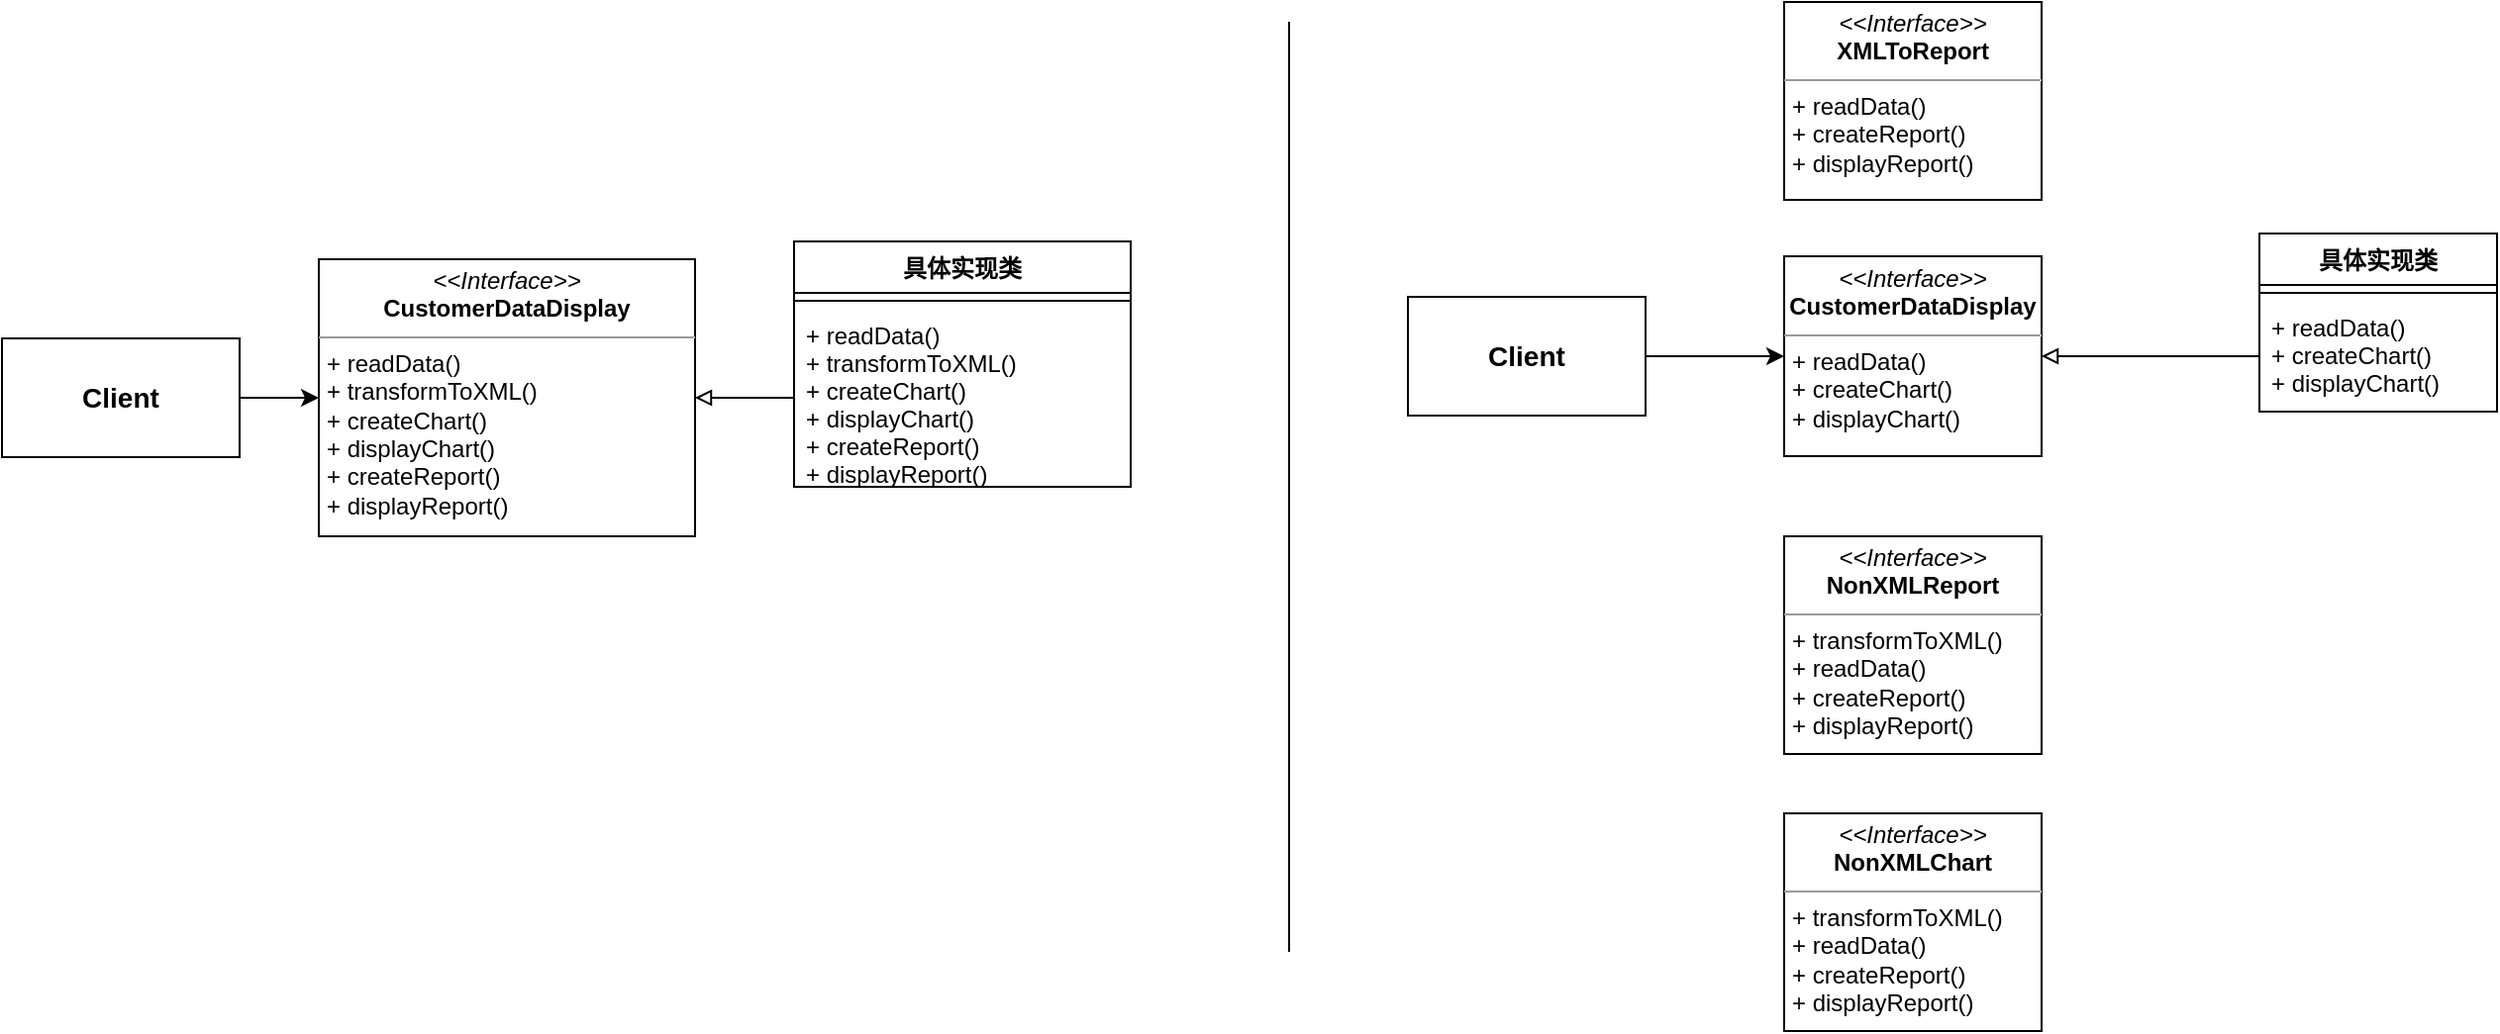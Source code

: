 <mxfile version="15.2.7" type="device"><diagram id="384dIuOXf7SroQvu9VfM" name="第 1 页"><mxGraphModel dx="1024" dy="592" grid="1" gridSize="10" guides="1" tooltips="1" connect="1" arrows="1" fold="1" page="1" pageScale="1" pageWidth="827" pageHeight="1169" math="0" shadow="0"><root><mxCell id="0"/><mxCell id="1" parent="0"/><mxCell id="aZQbnRTLbgznMDiE-Zxe-3" style="edgeStyle=orthogonalEdgeStyle;rounded=0;orthogonalLoop=1;jettySize=auto;html=1;exitX=1;exitY=0.5;exitDx=0;exitDy=0;entryX=0;entryY=0.5;entryDx=0;entryDy=0;" edge="1" parent="1" source="aZQbnRTLbgznMDiE-Zxe-1" target="aZQbnRTLbgznMDiE-Zxe-2"><mxGeometry relative="1" as="geometry"/></mxCell><mxCell id="aZQbnRTLbgznMDiE-Zxe-1" value="&lt;b&gt;&lt;font style=&quot;font-size: 14px&quot;&gt;Client&lt;/font&gt;&lt;/b&gt;" style="rounded=0;whiteSpace=wrap;html=1;" vertex="1" parent="1"><mxGeometry y="190" width="120" height="60" as="geometry"/></mxCell><mxCell id="aZQbnRTLbgznMDiE-Zxe-2" value="&lt;p style=&quot;margin: 0px ; margin-top: 4px ; text-align: center&quot;&gt;&lt;i&gt;&amp;lt;&amp;lt;Interface&amp;gt;&amp;gt;&lt;/i&gt;&lt;br&gt;&lt;b&gt;CustomerDataDisplay&lt;/b&gt;&lt;/p&gt;&lt;hr size=&quot;1&quot;&gt;&lt;p style=&quot;margin: 0px ; margin-left: 4px&quot;&gt;+ readData()&lt;/p&gt;&lt;p style=&quot;margin: 0px ; margin-left: 4px&quot;&gt;+ transformToXML()&lt;/p&gt;&lt;p style=&quot;margin: 0px ; margin-left: 4px&quot;&gt;+ createChart()&lt;/p&gt;&lt;p style=&quot;margin: 0px ; margin-left: 4px&quot;&gt;+ displayChart()&lt;/p&gt;&lt;p style=&quot;margin: 0px ; margin-left: 4px&quot;&gt;+ createReport()&lt;/p&gt;&lt;p style=&quot;margin: 0px ; margin-left: 4px&quot;&gt;+ displayReport()&lt;/p&gt;" style="verticalAlign=top;align=left;overflow=fill;fontSize=12;fontFamily=Helvetica;html=1;" vertex="1" parent="1"><mxGeometry x="160" y="150" width="190" height="140" as="geometry"/></mxCell><mxCell id="aZQbnRTLbgznMDiE-Zxe-4" value="具体实现类" style="swimlane;fontStyle=1;align=center;verticalAlign=top;childLayout=stackLayout;horizontal=1;startSize=26;horizontalStack=0;resizeParent=1;resizeParentMax=0;resizeLast=0;collapsible=1;marginBottom=0;" vertex="1" parent="1"><mxGeometry x="400" y="141" width="170" height="124" as="geometry"/></mxCell><mxCell id="aZQbnRTLbgznMDiE-Zxe-6" value="" style="line;strokeWidth=1;fillColor=none;align=left;verticalAlign=middle;spacingTop=-1;spacingLeft=3;spacingRight=3;rotatable=0;labelPosition=right;points=[];portConstraint=eastwest;" vertex="1" parent="aZQbnRTLbgznMDiE-Zxe-4"><mxGeometry y="26" width="170" height="8" as="geometry"/></mxCell><mxCell id="aZQbnRTLbgznMDiE-Zxe-7" value="+ readData()&#10;+ transformToXML()&#10;+ createChart()&#10;+ displayChart()&#10;+ createReport()&#10;+ displayReport()" style="text;strokeColor=none;fillColor=none;align=left;verticalAlign=top;spacingLeft=4;spacingRight=4;overflow=hidden;rotatable=0;points=[[0,0.5],[1,0.5]];portConstraint=eastwest;" vertex="1" parent="aZQbnRTLbgznMDiE-Zxe-4"><mxGeometry y="34" width="170" height="90" as="geometry"/></mxCell><mxCell id="aZQbnRTLbgznMDiE-Zxe-8" style="edgeStyle=orthogonalEdgeStyle;rounded=0;orthogonalLoop=1;jettySize=auto;html=1;exitX=0;exitY=0.5;exitDx=0;exitDy=0;entryX=1;entryY=0.5;entryDx=0;entryDy=0;endArrow=block;endFill=0;" edge="1" parent="1" source="aZQbnRTLbgznMDiE-Zxe-7" target="aZQbnRTLbgznMDiE-Zxe-2"><mxGeometry relative="1" as="geometry"/></mxCell><mxCell id="aZQbnRTLbgznMDiE-Zxe-9" style="edgeStyle=orthogonalEdgeStyle;rounded=0;orthogonalLoop=1;jettySize=auto;html=1;exitX=1;exitY=0.5;exitDx=0;exitDy=0;entryX=0;entryY=0.5;entryDx=0;entryDy=0;" edge="1" parent="1" source="aZQbnRTLbgznMDiE-Zxe-10" target="aZQbnRTLbgznMDiE-Zxe-11"><mxGeometry relative="1" as="geometry"/></mxCell><mxCell id="aZQbnRTLbgznMDiE-Zxe-10" value="&lt;b&gt;&lt;font style=&quot;font-size: 14px&quot;&gt;Client&lt;/font&gt;&lt;/b&gt;" style="rounded=0;whiteSpace=wrap;html=1;" vertex="1" parent="1"><mxGeometry x="710" y="169" width="120" height="60" as="geometry"/></mxCell><mxCell id="aZQbnRTLbgznMDiE-Zxe-11" value="&lt;p style=&quot;margin: 0px ; margin-top: 4px ; text-align: center&quot;&gt;&lt;i&gt;&amp;lt;&amp;lt;Interface&amp;gt;&amp;gt;&lt;/i&gt;&lt;br&gt;&lt;b&gt;CustomerDataDisplay&lt;/b&gt;&lt;/p&gt;&lt;hr size=&quot;1&quot;&gt;&lt;p style=&quot;margin: 0px ; margin-left: 4px&quot;&gt;+ readData()&lt;/p&gt;&lt;p style=&quot;margin: 0px ; margin-left: 4px&quot;&gt;&lt;span&gt;+ createChart()&lt;/span&gt;&lt;br&gt;&lt;/p&gt;&lt;p style=&quot;margin: 0px ; margin-left: 4px&quot;&gt;+ displayChart()&lt;/p&gt;" style="verticalAlign=top;align=left;overflow=fill;fontSize=12;fontFamily=Helvetica;html=1;" vertex="1" parent="1"><mxGeometry x="900" y="148.5" width="130" height="101" as="geometry"/></mxCell><mxCell id="aZQbnRTLbgznMDiE-Zxe-12" value="具体实现类" style="swimlane;fontStyle=1;align=center;verticalAlign=top;childLayout=stackLayout;horizontal=1;startSize=26;horizontalStack=0;resizeParent=1;resizeParentMax=0;resizeLast=0;collapsible=1;marginBottom=0;" vertex="1" parent="1"><mxGeometry x="1140" y="137" width="120" height="90" as="geometry"/></mxCell><mxCell id="aZQbnRTLbgznMDiE-Zxe-13" value="" style="line;strokeWidth=1;fillColor=none;align=left;verticalAlign=middle;spacingTop=-1;spacingLeft=3;spacingRight=3;rotatable=0;labelPosition=right;points=[];portConstraint=eastwest;" vertex="1" parent="aZQbnRTLbgznMDiE-Zxe-12"><mxGeometry y="26" width="120" height="8" as="geometry"/></mxCell><mxCell id="aZQbnRTLbgznMDiE-Zxe-14" value="+ readData()&#10;+ createChart()&#10;+ displayChart()" style="text;strokeColor=none;fillColor=none;align=left;verticalAlign=top;spacingLeft=4;spacingRight=4;overflow=hidden;rotatable=0;points=[[0,0.5],[1,0.5]];portConstraint=eastwest;" vertex="1" parent="aZQbnRTLbgznMDiE-Zxe-12"><mxGeometry y="34" width="120" height="56" as="geometry"/></mxCell><mxCell id="aZQbnRTLbgznMDiE-Zxe-15" style="edgeStyle=orthogonalEdgeStyle;rounded=0;orthogonalLoop=1;jettySize=auto;html=1;exitX=0;exitY=0.5;exitDx=0;exitDy=0;entryX=1;entryY=0.5;entryDx=0;entryDy=0;endArrow=block;endFill=0;" edge="1" parent="1" source="aZQbnRTLbgznMDiE-Zxe-14" target="aZQbnRTLbgznMDiE-Zxe-11"><mxGeometry relative="1" as="geometry"/></mxCell><mxCell id="aZQbnRTLbgznMDiE-Zxe-16" value="&lt;p style=&quot;margin: 0px ; margin-top: 4px ; text-align: center&quot;&gt;&lt;i&gt;&amp;lt;&amp;lt;Interface&amp;gt;&amp;gt;&lt;/i&gt;&lt;br&gt;&lt;b&gt;XMLToReport&lt;/b&gt;&lt;/p&gt;&lt;hr size=&quot;1&quot;&gt;&lt;p style=&quot;margin: 0px ; margin-left: 4px&quot;&gt;+ readData()&lt;/p&gt;&lt;p style=&quot;margin: 0px ; margin-left: 4px&quot;&gt;+ createReport()&lt;/p&gt;&lt;p style=&quot;margin: 0px ; margin-left: 4px&quot;&gt;+ displayReport()&lt;/p&gt;" style="verticalAlign=top;align=left;overflow=fill;fontSize=12;fontFamily=Helvetica;html=1;" vertex="1" parent="1"><mxGeometry x="900" y="20" width="130" height="100" as="geometry"/></mxCell><mxCell id="aZQbnRTLbgznMDiE-Zxe-17" value="&lt;p style=&quot;margin: 0px ; margin-top: 4px ; text-align: center&quot;&gt;&lt;i&gt;&amp;lt;&amp;lt;Interface&amp;gt;&amp;gt;&lt;/i&gt;&lt;br&gt;&lt;b&gt;NonXMLReport&lt;/b&gt;&lt;/p&gt;&lt;hr size=&quot;1&quot;&gt;&lt;p style=&quot;margin: 0px ; margin-left: 4px&quot;&gt;+ transformToXML()&lt;br&gt;&lt;/p&gt;&lt;p style=&quot;margin: 0px ; margin-left: 4px&quot;&gt;+ readData()&lt;/p&gt;&lt;p style=&quot;margin: 0px ; margin-left: 4px&quot;&gt;+ createReport()&lt;/p&gt;&lt;p style=&quot;margin: 0px ; margin-left: 4px&quot;&gt;+ displayReport()&lt;/p&gt;" style="verticalAlign=top;align=left;overflow=fill;fontSize=12;fontFamily=Helvetica;html=1;" vertex="1" parent="1"><mxGeometry x="900" y="290" width="130" height="110" as="geometry"/></mxCell><mxCell id="aZQbnRTLbgznMDiE-Zxe-18" value="&lt;p style=&quot;margin: 0px ; margin-top: 4px ; text-align: center&quot;&gt;&lt;i&gt;&amp;lt;&amp;lt;Interface&amp;gt;&amp;gt;&lt;/i&gt;&lt;br&gt;&lt;b&gt;NonXMLChart&lt;/b&gt;&lt;/p&gt;&lt;hr size=&quot;1&quot;&gt;&lt;p style=&quot;margin: 0px ; margin-left: 4px&quot;&gt;+ transformToXML()&lt;br&gt;&lt;/p&gt;&lt;p style=&quot;margin: 0px ; margin-left: 4px&quot;&gt;+ readData()&lt;/p&gt;&lt;p style=&quot;margin: 0px ; margin-left: 4px&quot;&gt;+ createReport()&lt;/p&gt;&lt;p style=&quot;margin: 0px ; margin-left: 4px&quot;&gt;+ displayReport()&lt;/p&gt;" style="verticalAlign=top;align=left;overflow=fill;fontSize=12;fontFamily=Helvetica;html=1;" vertex="1" parent="1"><mxGeometry x="900" y="430" width="130" height="110" as="geometry"/></mxCell><mxCell id="aZQbnRTLbgznMDiE-Zxe-19" value="" style="endArrow=none;html=1;" edge="1" parent="1"><mxGeometry width="50" height="50" relative="1" as="geometry"><mxPoint x="650" y="500" as="sourcePoint"/><mxPoint x="650" y="30" as="targetPoint"/></mxGeometry></mxCell></root></mxGraphModel></diagram></mxfile>